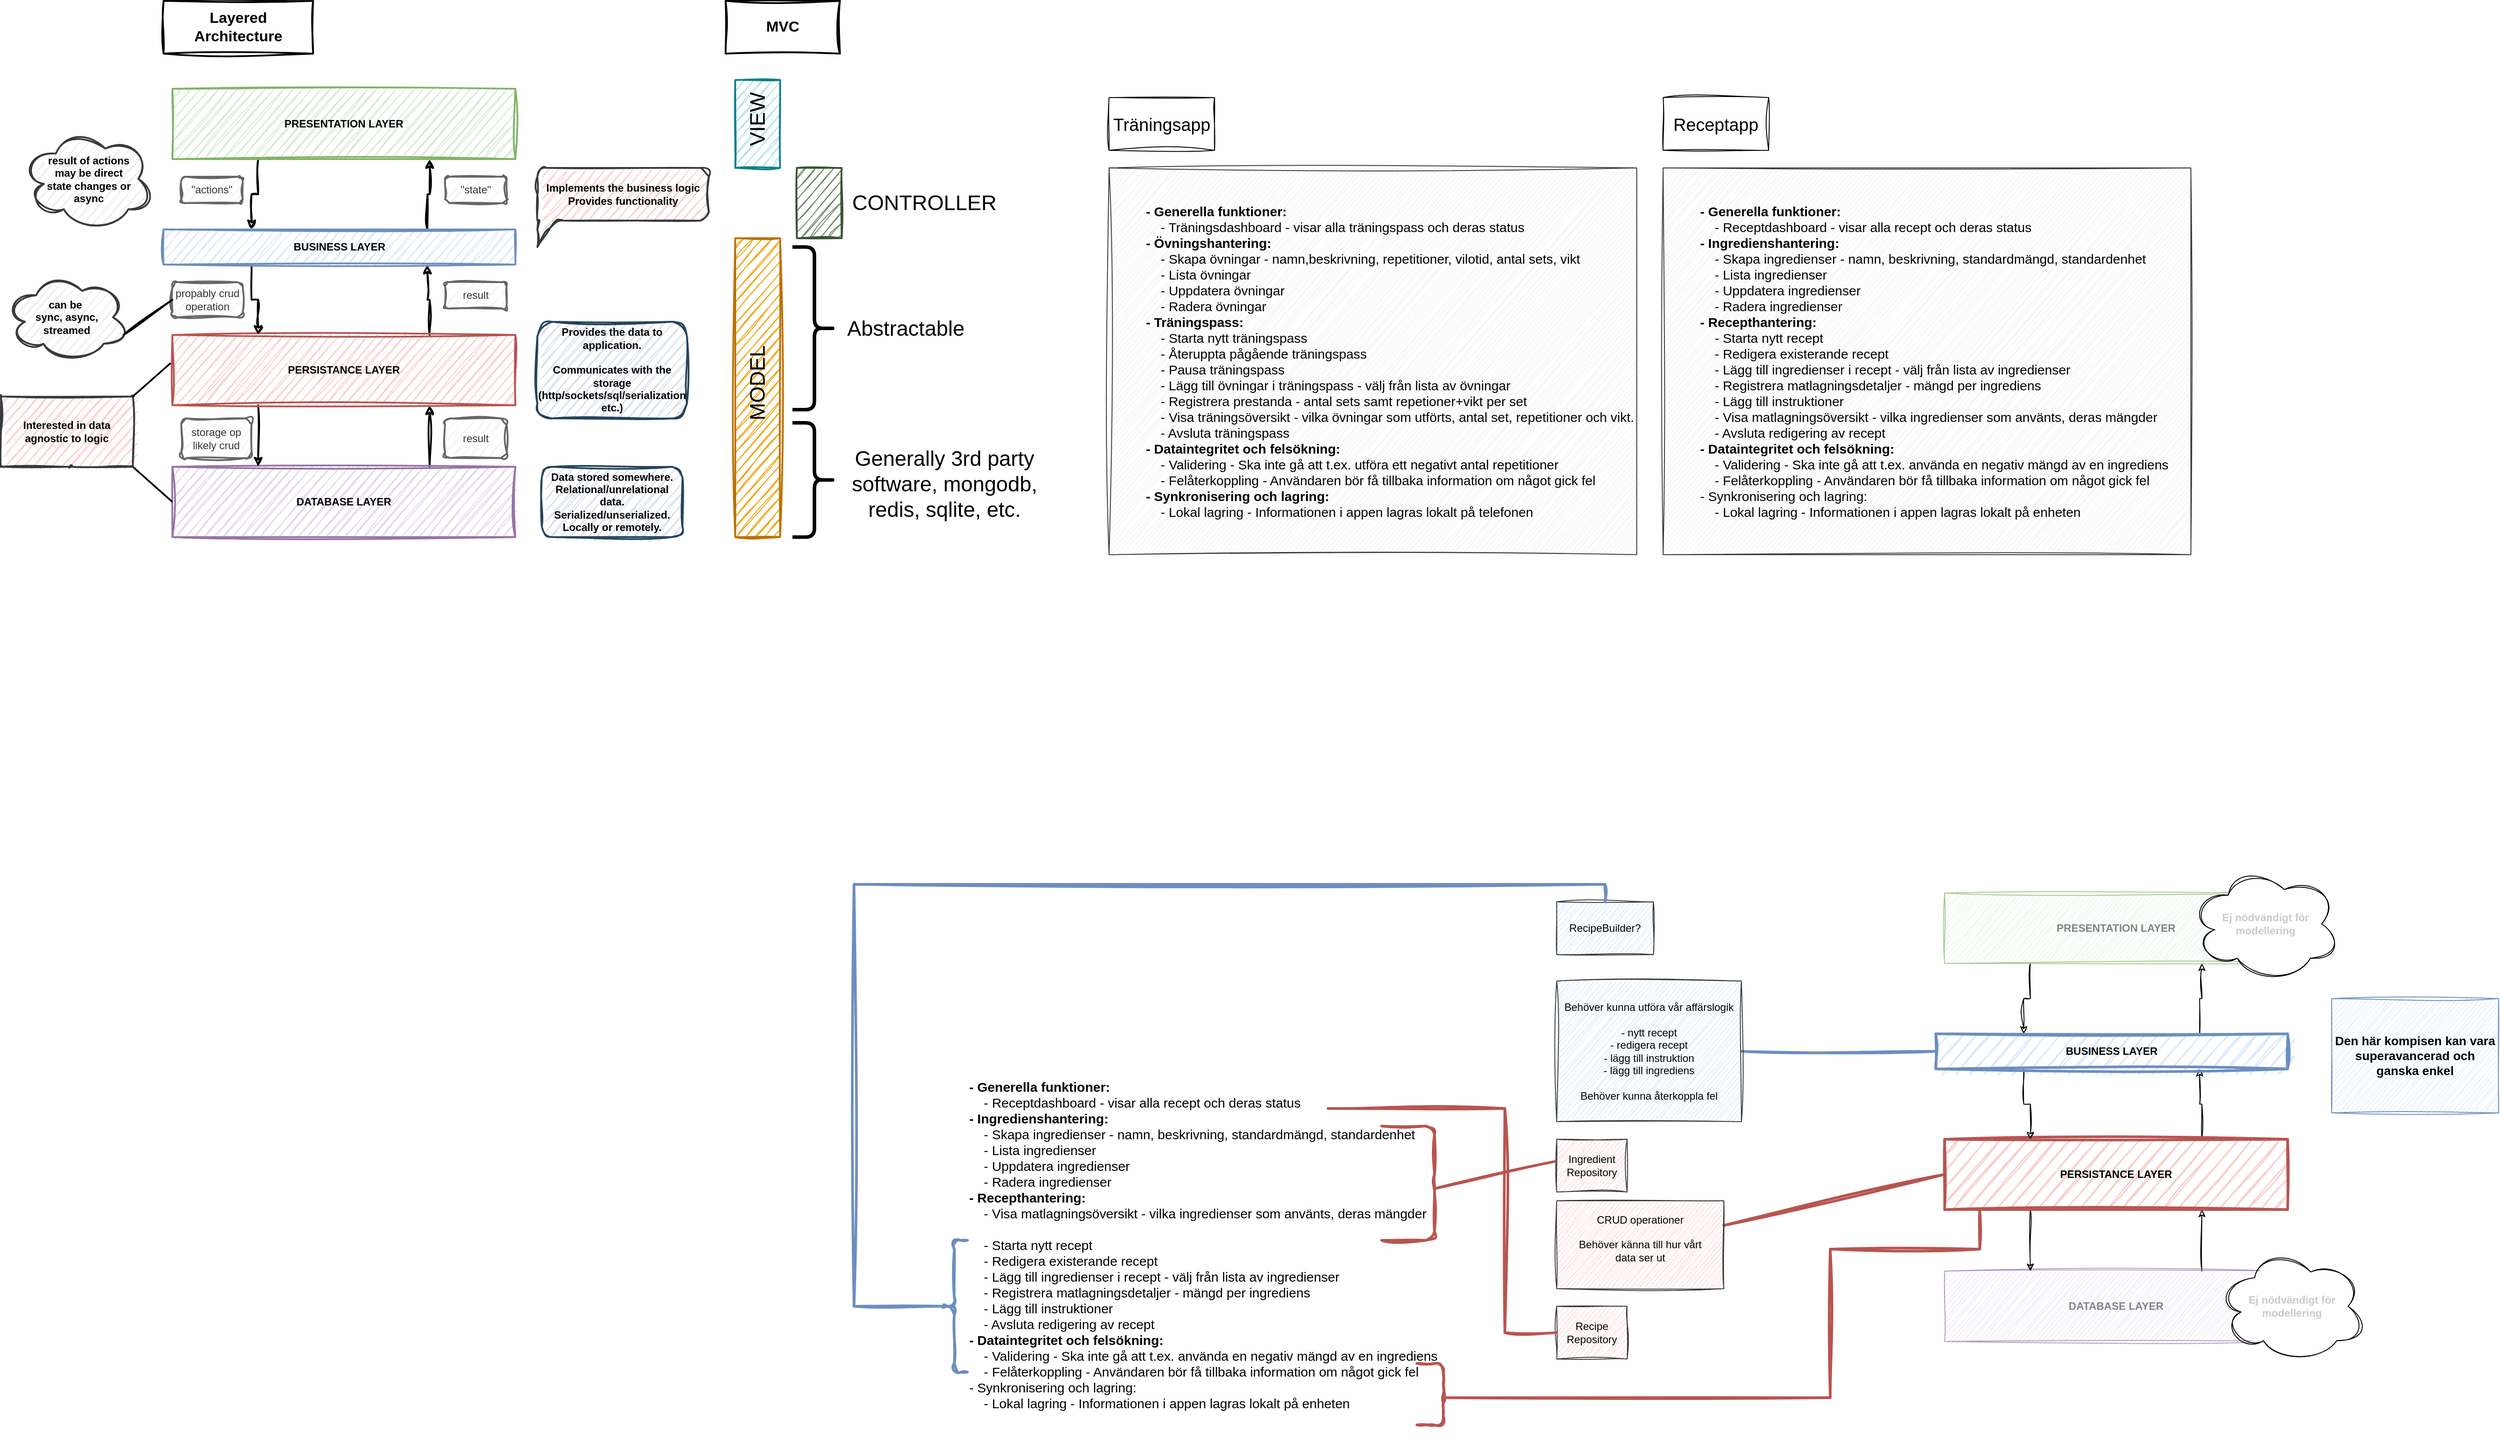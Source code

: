 <mxfile version="21.8.0" type="device">
  <diagram name="Page-1" id="NCVhBEKMuIL8DRtao78c">
    <mxGraphModel dx="2321" dy="1226" grid="1" gridSize="10" guides="1" tooltips="1" connect="1" arrows="1" fold="1" page="1" pageScale="1" pageWidth="850" pageHeight="1100" math="0" shadow="0">
      <root>
        <mxCell id="0" />
        <mxCell id="1" parent="0" />
        <mxCell id="bqATVecDFZBd0OB_Plpx-9" style="edgeStyle=orthogonalEdgeStyle;rounded=0;orthogonalLoop=1;jettySize=auto;html=1;exitX=0.75;exitY=0;exitDx=0;exitDy=0;entryX=0.75;entryY=1;entryDx=0;entryDy=0;sketch=1;curveFitting=1;jiggle=2;shadow=0;strokeWidth=2;" parent="1" source="bqATVecDFZBd0OB_Plpx-1" target="bqATVecDFZBd0OB_Plpx-3" edge="1">
          <mxGeometry relative="1" as="geometry" />
        </mxCell>
        <mxCell id="bqATVecDFZBd0OB_Plpx-1" value="&lt;b&gt;DATABASE LAYER&lt;/b&gt;" style="rounded=0;whiteSpace=wrap;html=1;fillColor=#e1d5e7;strokeColor=#9673a6;sketch=1;curveFitting=1;jiggle=2;shadow=0;strokeWidth=2;" parent="1" vertex="1">
          <mxGeometry x="-25" y="600" width="390" height="80" as="geometry" />
        </mxCell>
        <mxCell id="bqATVecDFZBd0OB_Plpx-8" style="edgeStyle=orthogonalEdgeStyle;rounded=0;orthogonalLoop=1;jettySize=auto;html=1;exitX=0.25;exitY=1;exitDx=0;exitDy=0;entryX=0.25;entryY=0;entryDx=0;entryDy=0;sketch=1;curveFitting=1;jiggle=2;shadow=0;strokeWidth=2;" parent="1" source="bqATVecDFZBd0OB_Plpx-3" target="bqATVecDFZBd0OB_Plpx-1" edge="1">
          <mxGeometry relative="1" as="geometry" />
        </mxCell>
        <mxCell id="bqATVecDFZBd0OB_Plpx-23" style="edgeStyle=orthogonalEdgeStyle;rounded=0;orthogonalLoop=1;jettySize=auto;html=1;exitX=0.75;exitY=0;exitDx=0;exitDy=0;entryX=0.75;entryY=1;entryDx=0;entryDy=0;sketch=1;curveFitting=1;jiggle=2;shadow=0;strokeWidth=2;" parent="1" source="bqATVecDFZBd0OB_Plpx-3" target="bqATVecDFZBd0OB_Plpx-21" edge="1">
          <mxGeometry relative="1" as="geometry" />
        </mxCell>
        <mxCell id="bqATVecDFZBd0OB_Plpx-3" value="&lt;b&gt;PERSISTANCE LAYER&lt;/b&gt;" style="rounded=0;whiteSpace=wrap;html=1;fillColor=#f8cecc;strokeColor=#b85450;sketch=1;curveFitting=1;jiggle=2;shadow=0;strokeWidth=2;" parent="1" vertex="1">
          <mxGeometry x="-25" y="450" width="390" height="80" as="geometry" />
        </mxCell>
        <mxCell id="bqATVecDFZBd0OB_Plpx-7" value="&lt;b&gt;Data stored somewhere. Relational/unrelational data. Serialized/unserialized. Locally or remotely.&lt;/b&gt;" style="rounded=1;whiteSpace=wrap;html=1;fillColor=#D7DEE6;strokeColor=#23445d;sketch=1;curveFitting=1;jiggle=2;shadow=0;strokeWidth=2;" parent="1" vertex="1">
          <mxGeometry x="395" y="600" width="160" height="80" as="geometry" />
        </mxCell>
        <mxCell id="bqATVecDFZBd0OB_Plpx-10" value="&lt;b&gt;Provides the data to application.&lt;br&gt;&lt;br&gt;Communicates with the storage (http/sockets/sql/serialization etc.)&lt;/b&gt;" style="rounded=1;whiteSpace=wrap;html=1;fillColor=#D7DEE6;strokeColor=#23445d;sketch=1;curveFitting=1;jiggle=2;shadow=0;strokeWidth=2;" parent="1" vertex="1">
          <mxGeometry x="390" y="435" width="170" height="110" as="geometry" />
        </mxCell>
        <mxCell id="bqATVecDFZBd0OB_Plpx-27" style="edgeStyle=orthogonalEdgeStyle;rounded=0;orthogonalLoop=1;jettySize=auto;html=1;exitX=0.25;exitY=1;exitDx=0;exitDy=0;entryX=0.25;entryY=0;entryDx=0;entryDy=0;sketch=1;curveFitting=1;jiggle=2;shadow=0;strokeWidth=2;" parent="1" source="bqATVecDFZBd0OB_Plpx-14" target="bqATVecDFZBd0OB_Plpx-21" edge="1">
          <mxGeometry relative="1" as="geometry" />
        </mxCell>
        <mxCell id="bqATVecDFZBd0OB_Plpx-14" value="&lt;b&gt;PRESENTATION LAYER&lt;/b&gt;" style="rounded=0;whiteSpace=wrap;html=1;fillColor=#d5e8d4;strokeColor=#82b366;sketch=1;curveFitting=1;jiggle=2;shadow=0;strokeWidth=2;" parent="1" vertex="1">
          <mxGeometry x="-25" y="170" width="390" height="80" as="geometry" />
        </mxCell>
        <mxCell id="bqATVecDFZBd0OB_Plpx-22" style="edgeStyle=orthogonalEdgeStyle;rounded=0;orthogonalLoop=1;jettySize=auto;html=1;exitX=0.25;exitY=1;exitDx=0;exitDy=0;entryX=0.25;entryY=0;entryDx=0;entryDy=0;sketch=1;curveFitting=1;jiggle=2;shadow=0;strokeWidth=2;" parent="1" source="bqATVecDFZBd0OB_Plpx-21" target="bqATVecDFZBd0OB_Plpx-3" edge="1">
          <mxGeometry relative="1" as="geometry" />
        </mxCell>
        <mxCell id="bqATVecDFZBd0OB_Plpx-24" style="edgeStyle=orthogonalEdgeStyle;rounded=0;orthogonalLoop=1;jettySize=auto;html=1;exitX=0.75;exitY=0;exitDx=0;exitDy=0;entryX=0.75;entryY=1;entryDx=0;entryDy=0;sketch=1;curveFitting=1;jiggle=2;shadow=0;strokeWidth=2;" parent="1" source="bqATVecDFZBd0OB_Plpx-21" target="bqATVecDFZBd0OB_Plpx-14" edge="1">
          <mxGeometry relative="1" as="geometry">
            <Array as="points">
              <mxPoint x="265" y="330" />
              <mxPoint x="265" y="290" />
              <mxPoint x="268" y="290" />
            </Array>
          </mxGeometry>
        </mxCell>
        <mxCell id="bqATVecDFZBd0OB_Plpx-21" value="&lt;b&gt;BUSINESS LAYER&lt;/b&gt;" style="rounded=0;whiteSpace=wrap;html=1;fillColor=#dae8fc;strokeColor=#6c8ebf;sketch=1;curveFitting=1;jiggle=2;shadow=0;strokeWidth=2;" parent="1" vertex="1">
          <mxGeometry x="-35" y="330" width="400" height="40" as="geometry" />
        </mxCell>
        <mxCell id="bqATVecDFZBd0OB_Plpx-26" style="edgeStyle=orthogonalEdgeStyle;rounded=0;orthogonalLoop=1;jettySize=auto;html=1;exitX=0.5;exitY=1;exitDx=0;exitDy=0;sketch=1;curveFitting=1;jiggle=2;shadow=0;strokeWidth=2;" parent="1" source="bqATVecDFZBd0OB_Plpx-21" target="bqATVecDFZBd0OB_Plpx-21" edge="1">
          <mxGeometry relative="1" as="geometry" />
        </mxCell>
        <mxCell id="bqATVecDFZBd0OB_Plpx-29" value="&quot;state&quot;" style="rounded=1;whiteSpace=wrap;html=1;fillColor=#f5f5f5;fontColor=#333333;strokeColor=#666666;sketch=1;curveFitting=1;jiggle=2;shadow=0;strokeWidth=2;" parent="1" vertex="1">
          <mxGeometry x="285" y="270" width="70" height="30" as="geometry" />
        </mxCell>
        <mxCell id="bqATVecDFZBd0OB_Plpx-30" value="&quot;actions&quot;" style="rounded=1;whiteSpace=wrap;html=1;fillColor=#f5f5f5;fontColor=#333333;strokeColor=#666666;sketch=1;curveFitting=1;jiggle=2;shadow=0;strokeWidth=2;" parent="1" vertex="1">
          <mxGeometry x="-15" y="270" width="70" height="30" as="geometry" />
        </mxCell>
        <mxCell id="bqATVecDFZBd0OB_Plpx-31" value="propably crud&lt;br&gt;operation" style="rounded=1;whiteSpace=wrap;html=1;fillColor=#f5f5f5;fontColor=#333333;strokeColor=#666666;sketch=1;curveFitting=1;jiggle=2;shadow=0;strokeWidth=2;" parent="1" vertex="1">
          <mxGeometry x="-25" y="390" width="80" height="40" as="geometry" />
        </mxCell>
        <mxCell id="bqATVecDFZBd0OB_Plpx-32" value="result" style="rounded=1;whiteSpace=wrap;html=1;fillColor=#f5f5f5;fontColor=#333333;strokeColor=#666666;sketch=1;curveFitting=1;jiggle=2;shadow=0;strokeWidth=2;" parent="1" vertex="1">
          <mxGeometry x="285" y="390" width="70" height="30" as="geometry" />
        </mxCell>
        <mxCell id="bqATVecDFZBd0OB_Plpx-33" value="storage op&lt;br&gt;likely crud" style="rounded=1;whiteSpace=wrap;html=1;fillColor=#f5f5f5;fontColor=#333333;strokeColor=#666666;sketch=1;curveFitting=1;jiggle=2;shadow=0;strokeWidth=2;" parent="1" vertex="1">
          <mxGeometry x="-15" y="545" width="80" height="45" as="geometry" />
        </mxCell>
        <mxCell id="bqATVecDFZBd0OB_Plpx-34" value="result" style="rounded=1;whiteSpace=wrap;html=1;fillColor=#f5f5f5;fontColor=#333333;strokeColor=#666666;sketch=1;curveFitting=1;jiggle=2;shadow=0;strokeWidth=2;" parent="1" vertex="1">
          <mxGeometry x="285" y="545" width="70" height="45" as="geometry" />
        </mxCell>
        <mxCell id="bqATVecDFZBd0OB_Plpx-35" value="&lt;b&gt;can be&amp;nbsp;&lt;br&gt;sync, async,&lt;br&gt;streamed&lt;/b&gt;" style="ellipse;shape=cloud;whiteSpace=wrap;html=1;fillColor=#eeeeee;strokeColor=#36393d;sketch=1;curveFitting=1;jiggle=2;shadow=0;strokeWidth=2;" parent="1" vertex="1">
          <mxGeometry x="-215" y="380" width="140" height="100" as="geometry" />
        </mxCell>
        <mxCell id="bqATVecDFZBd0OB_Plpx-36" value="&lt;b&gt;result of actions&lt;br&gt;may be direct&lt;br&gt;state changes or&lt;br&gt;async&lt;/b&gt;" style="ellipse;shape=cloud;whiteSpace=wrap;html=1;fillColor=#eeeeee;strokeColor=#36393d;sketch=1;curveFitting=1;jiggle=2;shadow=0;strokeWidth=2;" parent="1" vertex="1">
          <mxGeometry x="-195" y="215" width="150" height="115" as="geometry" />
        </mxCell>
        <mxCell id="bqATVecDFZBd0OB_Plpx-37" value="" style="endArrow=none;html=1;rounded=0;exitX=0.96;exitY=0.7;exitDx=0;exitDy=0;exitPerimeter=0;entryX=0;entryY=0.5;entryDx=0;entryDy=0;sketch=1;curveFitting=1;jiggle=2;shadow=0;strokeWidth=2;" parent="1" source="bqATVecDFZBd0OB_Plpx-35" target="bqATVecDFZBd0OB_Plpx-31" edge="1">
          <mxGeometry width="50" height="50" relative="1" as="geometry">
            <mxPoint x="155" y="480" as="sourcePoint" />
            <mxPoint x="205" y="430" as="targetPoint" />
          </mxGeometry>
        </mxCell>
        <mxCell id="bqATVecDFZBd0OB_Plpx-41" value="&lt;b&gt;Implements the business logic&lt;br&gt;Provides functionality&lt;br&gt;&lt;/b&gt;" style="shape=callout;whiteSpace=wrap;html=1;perimeter=calloutPerimeter;sketch=1;curveFitting=1;jiggle=2;fillColor=#ffcccc;strokeColor=#36393d;position2=0;size=30;position=0;shadow=0;rounded=1;strokeWidth=2;" parent="1" vertex="1">
          <mxGeometry x="390" y="260" width="195" height="90" as="geometry" />
        </mxCell>
        <mxCell id="bqATVecDFZBd0OB_Plpx-46" style="rounded=0;orthogonalLoop=1;jettySize=auto;html=1;exitX=0;exitY=0;exitDx=150;exitDy=80;exitPerimeter=0;entryX=0;entryY=0.5;entryDx=0;entryDy=0;endArrow=none;endFill=0;strokeWidth=2;" parent="1" source="bqATVecDFZBd0OB_Plpx-43" target="bqATVecDFZBd0OB_Plpx-1" edge="1">
          <mxGeometry relative="1" as="geometry" />
        </mxCell>
        <mxCell id="bqATVecDFZBd0OB_Plpx-43" value="&lt;b&gt;Interested in data&lt;br&gt;agnostic to logic&lt;br&gt;&lt;/b&gt;" style="shape=callout;whiteSpace=wrap;html=1;perimeter=calloutPerimeter;sketch=1;curveFitting=1;jiggle=2;fillColor=#ffcccc;strokeColor=#36393d;position2=1;size=0;position=0.53;shadow=0;rounded=1;base=150;arcSize=0;strokeWidth=2;" parent="1" vertex="1">
          <mxGeometry x="-220" y="520" width="150" height="80" as="geometry" />
        </mxCell>
        <mxCell id="bqATVecDFZBd0OB_Plpx-45" value="" style="endArrow=none;html=1;rounded=0;exitX=1;exitY=0;exitDx=0;exitDy=0;exitPerimeter=0;entryX=-0.005;entryY=0.4;entryDx=0;entryDy=0;entryPerimeter=0;strokeWidth=2;" parent="1" source="bqATVecDFZBd0OB_Plpx-43" target="bqATVecDFZBd0OB_Plpx-3" edge="1">
          <mxGeometry width="50" height="50" relative="1" as="geometry">
            <mxPoint x="155" y="480" as="sourcePoint" />
            <mxPoint x="205" y="430" as="targetPoint" />
          </mxGeometry>
        </mxCell>
        <mxCell id="bqATVecDFZBd0OB_Plpx-48" value="&lt;blockquote style=&quot;margin: 0px 0px 0px 40px; border: none; padding: 0px; font-size: 15px;&quot;&gt;&lt;font style=&quot;font-size: 15px;&quot;&gt;&lt;b style=&quot;&quot;&gt;- Generella funktioner:&lt;br&gt;&lt;/b&gt;&lt;span style=&quot;&quot; class=&quot;Apple-converted-space&quot;&gt;&amp;nbsp; &amp;nbsp; &lt;/span&gt;- Träningsdashboard - visar alla träningspass och deras status&lt;/font&gt;&lt;/blockquote&gt;&lt;blockquote style=&quot;margin: 0px 0px 0px 40px; border: none; padding: 0px; font-size: 15px;&quot;&gt;&lt;font style=&quot;font-size: 15px;&quot;&gt;&lt;b&gt;- Övningshantering:&lt;br&gt;&lt;/b&gt;&lt;span class=&quot;Apple-converted-space&quot;&gt;&amp;nbsp; &amp;nbsp; &lt;/span&gt;- Skapa övningar - namn,beskrivning, repetitioner, vilotid, antal sets, vikt&lt;br&gt;&lt;span class=&quot;Apple-converted-space&quot;&gt;&amp;nbsp; &amp;nbsp; &lt;/span&gt;- Lista övningar&lt;br&gt;&lt;span class=&quot;Apple-converted-space&quot;&gt;&amp;nbsp; &amp;nbsp; &lt;/span&gt;- Uppdatera övningar&lt;br&gt;&lt;span class=&quot;Apple-converted-space&quot;&gt;&amp;nbsp; &amp;nbsp; &lt;/span&gt;- Radera övningar&lt;/font&gt;&lt;/blockquote&gt;&lt;blockquote style=&quot;margin: 0px 0px 0px 40px; border: none; padding: 0px; font-size: 15px;&quot;&gt;&lt;font style=&quot;font-size: 15px;&quot;&gt;&lt;b&gt;- Träningspass:&lt;br&gt;&lt;/b&gt;&lt;span class=&quot;Apple-converted-space&quot;&gt;&amp;nbsp; &amp;nbsp; &lt;/span&gt;- Starta nytt träningspass&lt;br&gt;&lt;span class=&quot;Apple-converted-space&quot;&gt;&amp;nbsp; &amp;nbsp; &lt;/span&gt;- Återuppta pågående träningspass&lt;br&gt;&lt;span class=&quot;Apple-converted-space&quot;&gt;&amp;nbsp; &amp;nbsp; &lt;/span&gt;- Pausa träningspass&lt;br&gt;&lt;span class=&quot;Apple-converted-space&quot;&gt;&amp;nbsp; &amp;nbsp; &lt;/span&gt;- Lägg till övningar i träningspass - välj från lista av övningar&lt;br&gt;&lt;span class=&quot;Apple-converted-space&quot;&gt;&amp;nbsp; &amp;nbsp; &lt;/span&gt;- Registrera prestanda - antal sets samt repetioner+vikt per set&lt;br&gt;&lt;span class=&quot;Apple-converted-space&quot;&gt;&amp;nbsp; &amp;nbsp; &lt;/span&gt;- Visa träningsöversikt - vilka övningar som utförts, antal set, repetitioner och vikt.&lt;br&gt;&lt;span class=&quot;Apple-converted-space&quot;&gt;&amp;nbsp; &amp;nbsp; &lt;/span&gt;- Avsluta träningspass&lt;/font&gt;&lt;/blockquote&gt;&lt;blockquote style=&quot;margin: 0px 0px 0px 40px; border: none; padding: 0px; font-size: 15px;&quot;&gt;&lt;b&gt;&lt;font style=&quot;font-size: 15px;&quot;&gt;- Dataintegritet och felsökning:&lt;br&gt;&lt;/font&gt;&lt;/b&gt;&lt;/blockquote&gt;&lt;blockquote style=&quot;margin: 0px 0px 0px 40px; border: none; padding: 0px; font-size: 15px;&quot;&gt;&lt;/blockquote&gt;&lt;blockquote style=&quot;margin: 0px 0px 0px 40px; border: none; padding: 0px; font-size: 15px;&quot;&gt;&lt;font style=&quot;font-size: 15px;&quot;&gt;&lt;span style=&quot;background-color: initial;&quot; class=&quot;Apple-converted-space&quot;&gt;&amp;nbsp; &amp;nbsp;&amp;nbsp;&lt;/span&gt;&lt;span style=&quot;background-color: initial;&quot;&gt;- Validering - Ska inte gå att t.ex. utföra ett negativt antal repetitioner&lt;br&gt;&lt;/span&gt;&lt;span style=&quot;background-color: initial;&quot; class=&quot;Apple-converted-space&quot;&gt;&amp;nbsp; &amp;nbsp;&amp;nbsp;&lt;/span&gt;&lt;span style=&quot;background-color: initial;&quot;&gt;- Felåterkoppling - Användaren bör få tillbaka information om något gick fel&lt;/span&gt;&lt;/font&gt;&lt;/blockquote&gt;&lt;blockquote style=&quot;margin: 0px 0px 0px 40px; border: none; padding: 0px; font-size: 15px;&quot;&gt;&lt;/blockquote&gt;&lt;blockquote style=&quot;margin: 0px 0px 0px 40px; border: none; padding: 0px; font-size: 15px;&quot;&gt;&lt;font style=&quot;font-size: 15px;&quot;&gt;&lt;b style=&quot;&quot;&gt;- Synkronisering och lagring:&lt;br&gt;&lt;/b&gt;&lt;span style=&quot;&quot; class=&quot;Apple-converted-space&quot;&gt;&amp;nbsp; &amp;nbsp;&amp;nbsp;&lt;/span&gt;- Lokal lagring - Informationen i appen lagras lokalt på telefonen&lt;/font&gt;&lt;/blockquote&gt;" style="rounded=0;whiteSpace=wrap;html=1;fillColor=#eeeeee;strokeColor=#36393d;sketch=1;curveFitting=1;jiggle=2;shadow=0;align=left;perimeterSpacing=0;glass=0;" parent="1" vertex="1">
          <mxGeometry x="1040" y="260" width="600" height="440" as="geometry" />
        </mxCell>
        <mxCell id="bqATVecDFZBd0OB_Plpx-50" value="&lt;font style=&quot;font-size: 20px;&quot;&gt;Träningsapp&lt;/font&gt;" style="rounded=0;whiteSpace=wrap;html=1;sketch=1;curveFitting=1;jiggle=2;" parent="1" vertex="1">
          <mxGeometry x="1040" y="180" width="120" height="60" as="geometry" />
        </mxCell>
        <mxCell id="bqATVecDFZBd0OB_Plpx-51" value="&lt;blockquote style=&quot;margin: 0px 0px 0px 40px; border: none; padding: 0px; font-size: 15px;&quot;&gt;&lt;font style=&quot;font-size: 15px;&quot;&gt;&lt;b&gt;&lt;br&gt;&lt;/b&gt;&lt;/font&gt;&lt;/blockquote&gt;&lt;blockquote style=&quot;margin: 0px 0px 0px 40px; border: none; padding: 0px; font-size: 15px;&quot;&gt;&lt;font style=&quot;font-size: 15px;&quot;&gt;&lt;b&gt;- Generella funktioner:&lt;br&gt;&lt;/b&gt;&amp;nbsp; &amp;nbsp; - Receptdashboard - visar alla recept och deras status&lt;br&gt;&lt;b&gt;- Ingredienshantering:&lt;br&gt;&lt;/b&gt;&amp;nbsp; &amp;nbsp; - Skapa ingredienser - namn, beskrivning, standardmängd, standardenhet&lt;br&gt;&amp;nbsp; &amp;nbsp; - Lista ingredienser&lt;br&gt;&amp;nbsp; &amp;nbsp; - Uppdatera ingredienser&lt;br&gt;&amp;nbsp; &amp;nbsp; - Radera ingredienser&lt;br&gt;&lt;b&gt;- Recepthantering:&lt;br&gt;&lt;/b&gt;&amp;nbsp; &amp;nbsp; - Starta nytt recept&lt;br&gt;&amp;nbsp; &amp;nbsp; - Redigera existerande recept&lt;br&gt;&amp;nbsp; &amp;nbsp; - Lägg till ingredienser i recept - välj från lista av ingredienser&lt;br&gt;&amp;nbsp; &amp;nbsp; - Registrera matlagningsdetaljer - mängd per ingrediens&lt;/font&gt;&lt;/blockquote&gt;&lt;blockquote style=&quot;margin: 0px 0px 0px 40px; border: none; padding: 0px; font-size: 15px;&quot;&gt;&lt;font style=&quot;font-size: 15px;&quot;&gt;&amp;nbsp; &amp;nbsp; - Lägg till instruktioner&lt;br style=&quot;border-color: var(--border-color);&quot;&gt;&amp;nbsp; &amp;nbsp; - Visa matlagningsöversikt - vilka ingredienser som använts, deras mängder&lt;br&gt;&amp;nbsp; &amp;nbsp; - Avsluta redigering av recept&lt;br&gt;&lt;b&gt;- Dataintegritet och felsökning:&lt;br&gt;&lt;/b&gt;&amp;nbsp; &amp;nbsp; - Validering - Ska inte gå att t.ex. använda en negativ mängd av en ingrediens&lt;br&gt;&amp;nbsp; &amp;nbsp; - Felåterkoppling - Användaren bör få tillbaka information om något gick fel&lt;br&gt;- Synkronisering och lagring:&lt;br&gt;&amp;nbsp; &amp;nbsp; - Lokal lagring - Informationen i appen lagras lokalt på enheten&lt;/font&gt;&lt;/blockquote&gt;&lt;blockquote style=&quot;margin: 0px 0px 0px 40px; border: none; padding: 0px; font-size: 15px;&quot;&gt;&lt;div style=&quot;&quot;&gt;&lt;br&gt;&lt;/div&gt;&lt;/blockquote&gt;" style="rounded=0;whiteSpace=wrap;html=1;fillColor=#eeeeee;strokeColor=#36393d;sketch=1;curveFitting=1;jiggle=2;shadow=0;align=left;perimeterSpacing=0;glass=0;" parent="1" vertex="1">
          <mxGeometry x="1670" y="260" width="600" height="440" as="geometry" />
        </mxCell>
        <mxCell id="bqATVecDFZBd0OB_Plpx-52" value="&lt;font style=&quot;font-size: 20px;&quot;&gt;Receptapp&lt;br&gt;&lt;/font&gt;" style="rounded=0;whiteSpace=wrap;html=1;sketch=1;curveFitting=1;jiggle=2;" parent="1" vertex="1">
          <mxGeometry x="1670" y="180" width="120" height="60" as="geometry" />
        </mxCell>
        <mxCell id="bqATVecDFZBd0OB_Plpx-79" style="edgeStyle=orthogonalEdgeStyle;rounded=0;orthogonalLoop=1;jettySize=auto;html=1;exitX=0.75;exitY=0;exitDx=0;exitDy=0;entryX=0.75;entryY=1;entryDx=0;entryDy=0;sketch=1;curveFitting=1;jiggle=2;shadow=0;" parent="1" source="bqATVecDFZBd0OB_Plpx-80" target="bqATVecDFZBd0OB_Plpx-83" edge="1">
          <mxGeometry relative="1" as="geometry" />
        </mxCell>
        <mxCell id="bqATVecDFZBd0OB_Plpx-80" value="&lt;b&gt;&lt;font color=&quot;#4f5254&quot;&gt;DATABASE LAYER&lt;/font&gt;&lt;br&gt;&lt;/b&gt;" style="rounded=0;whiteSpace=wrap;html=1;fillColor=#e1d5e7;strokeColor=#9673a6;sketch=1;curveFitting=1;jiggle=2;shadow=0;opacity=70;glass=0;textOpacity=70;" parent="1" vertex="1">
          <mxGeometry x="1990" y="1515" width="390" height="80" as="geometry" />
        </mxCell>
        <mxCell id="bqATVecDFZBd0OB_Plpx-81" style="edgeStyle=orthogonalEdgeStyle;rounded=0;orthogonalLoop=1;jettySize=auto;html=1;exitX=0.25;exitY=1;exitDx=0;exitDy=0;entryX=0.25;entryY=0;entryDx=0;entryDy=0;sketch=1;curveFitting=1;jiggle=2;shadow=0;" parent="1" source="bqATVecDFZBd0OB_Plpx-83" target="bqATVecDFZBd0OB_Plpx-80" edge="1">
          <mxGeometry relative="1" as="geometry" />
        </mxCell>
        <mxCell id="bqATVecDFZBd0OB_Plpx-82" style="edgeStyle=orthogonalEdgeStyle;rounded=0;orthogonalLoop=1;jettySize=auto;html=1;exitX=0.75;exitY=0;exitDx=0;exitDy=0;entryX=0.75;entryY=1;entryDx=0;entryDy=0;sketch=1;curveFitting=1;jiggle=2;shadow=0;" parent="1" source="bqATVecDFZBd0OB_Plpx-83" target="bqATVecDFZBd0OB_Plpx-90" edge="1">
          <mxGeometry relative="1" as="geometry" />
        </mxCell>
        <mxCell id="bqATVecDFZBd0OB_Plpx-83" value="&lt;b&gt;PERSISTANCE LAYER&lt;/b&gt;" style="rounded=0;whiteSpace=wrap;html=1;fillColor=#f8cecc;strokeColor=#b85450;sketch=1;curveFitting=1;jiggle=2;shadow=0;strokeWidth=3;" parent="1" vertex="1">
          <mxGeometry x="1990" y="1365" width="390" height="80" as="geometry" />
        </mxCell>
        <mxCell id="bqATVecDFZBd0OB_Plpx-86" style="edgeStyle=orthogonalEdgeStyle;rounded=0;orthogonalLoop=1;jettySize=auto;html=1;exitX=0.25;exitY=1;exitDx=0;exitDy=0;entryX=0.25;entryY=0;entryDx=0;entryDy=0;sketch=1;curveFitting=1;jiggle=2;shadow=0;" parent="1" source="bqATVecDFZBd0OB_Plpx-87" target="bqATVecDFZBd0OB_Plpx-90" edge="1">
          <mxGeometry relative="1" as="geometry" />
        </mxCell>
        <mxCell id="bqATVecDFZBd0OB_Plpx-87" value="&lt;b&gt;&lt;font color=&quot;#4f5254&quot;&gt;PRESENTATION LAYER&lt;/font&gt;&lt;/b&gt;" style="rounded=0;whiteSpace=wrap;html=1;fillColor=#d5e8d4;strokeColor=#82b366;sketch=1;curveFitting=1;jiggle=2;shadow=0;opacity=70;textOpacity=70;" parent="1" vertex="1">
          <mxGeometry x="1990" y="1085" width="390" height="80" as="geometry" />
        </mxCell>
        <mxCell id="bqATVecDFZBd0OB_Plpx-88" style="edgeStyle=orthogonalEdgeStyle;rounded=0;orthogonalLoop=1;jettySize=auto;html=1;exitX=0.25;exitY=1;exitDx=0;exitDy=0;entryX=0.25;entryY=0;entryDx=0;entryDy=0;sketch=1;curveFitting=1;jiggle=2;shadow=0;" parent="1" source="bqATVecDFZBd0OB_Plpx-90" target="bqATVecDFZBd0OB_Plpx-83" edge="1">
          <mxGeometry relative="1" as="geometry" />
        </mxCell>
        <mxCell id="bqATVecDFZBd0OB_Plpx-89" style="edgeStyle=orthogonalEdgeStyle;rounded=0;orthogonalLoop=1;jettySize=auto;html=1;exitX=0.75;exitY=0;exitDx=0;exitDy=0;entryX=0.75;entryY=1;entryDx=0;entryDy=0;sketch=1;curveFitting=1;jiggle=2;shadow=0;" parent="1" source="bqATVecDFZBd0OB_Plpx-90" target="bqATVecDFZBd0OB_Plpx-87" edge="1">
          <mxGeometry relative="1" as="geometry">
            <Array as="points">
              <mxPoint x="2280" y="1245" />
              <mxPoint x="2280" y="1205" />
              <mxPoint x="2283" y="1205" />
            </Array>
          </mxGeometry>
        </mxCell>
        <mxCell id="bqATVecDFZBd0OB_Plpx-90" value="&lt;b&gt;BUSINESS LAYER&lt;/b&gt;" style="rounded=0;whiteSpace=wrap;html=1;fillColor=#dae8fc;strokeColor=#6c8ebf;sketch=1;curveFitting=1;jiggle=2;shadow=0;strokeWidth=3;" parent="1" vertex="1">
          <mxGeometry x="1980" y="1245" width="400" height="40" as="geometry" />
        </mxCell>
        <mxCell id="bqATVecDFZBd0OB_Plpx-91" style="edgeStyle=orthogonalEdgeStyle;rounded=0;orthogonalLoop=1;jettySize=auto;html=1;exitX=0.5;exitY=1;exitDx=0;exitDy=0;sketch=1;curveFitting=1;jiggle=2;shadow=0;" parent="1" source="bqATVecDFZBd0OB_Plpx-90" target="bqATVecDFZBd0OB_Plpx-90" edge="1">
          <mxGeometry relative="1" as="geometry" />
        </mxCell>
        <mxCell id="bqATVecDFZBd0OB_Plpx-112" value="&lt;b&gt;&lt;font color=&quot;#4f5254&quot;&gt;Ej nödvändigt för modellering&lt;/font&gt;&lt;/b&gt;" style="ellipse;shape=cloud;whiteSpace=wrap;html=1;sketch=1;curveFitting=1;jiggle=2;textOpacity=30;" parent="1" vertex="1">
          <mxGeometry x="2270" y="1055" width="170" height="130" as="geometry" />
        </mxCell>
        <mxCell id="bqATVecDFZBd0OB_Plpx-118" style="rounded=0;orthogonalLoop=1;jettySize=auto;html=1;exitX=1;exitY=0.5;exitDx=0;exitDy=0;entryX=0;entryY=0.5;entryDx=0;entryDy=0;endArrow=none;endFill=0;strokeWidth=3;fillColor=#dae8fc;strokeColor=#6c8ebf;sketch=1;curveFitting=1;jiggle=2;" parent="1" source="bqATVecDFZBd0OB_Plpx-117" target="bqATVecDFZBd0OB_Plpx-90" edge="1">
          <mxGeometry relative="1" as="geometry" />
        </mxCell>
        <mxCell id="bqATVecDFZBd0OB_Plpx-117" value="Behöver kunna utföra vår affärslogik&lt;br&gt;&lt;br&gt;- nytt recept&lt;br&gt;- redigera recept&lt;br&gt;- lägg till instruktion&lt;br&gt;- lägg till ingrediens&lt;br&gt;&lt;br&gt;Behöver kunna återkoppla fel" style="rounded=0;whiteSpace=wrap;html=1;sketch=1;curveFitting=1;jiggle=2;fillColor=#cce5ff;strokeColor=#36393d;" parent="1" vertex="1">
          <mxGeometry x="1549" y="1185" width="210" height="160" as="geometry" />
        </mxCell>
        <mxCell id="bqATVecDFZBd0OB_Plpx-121" style="rounded=0;orthogonalLoop=1;jettySize=auto;html=1;entryX=0;entryY=0.5;entryDx=0;entryDy=0;endArrow=none;endFill=0;fillColor=#f8cecc;strokeColor=#b85450;strokeWidth=3;sketch=1;curveFitting=1;jiggle=2;" parent="1" source="bqATVecDFZBd0OB_Plpx-119" target="bqATVecDFZBd0OB_Plpx-83" edge="1">
          <mxGeometry relative="1" as="geometry" />
        </mxCell>
        <mxCell id="bqATVecDFZBd0OB_Plpx-119" value="CRUD operationer&lt;br&gt;&lt;br&gt;Behöver känna till hur vårt&lt;br&gt;data ser ut&lt;br&gt;&lt;br&gt;" style="rounded=0;whiteSpace=wrap;html=1;sketch=1;curveFitting=1;jiggle=2;fillColor=#ffcccc;strokeColor=#36393d;" parent="1" vertex="1">
          <mxGeometry x="1549" y="1435" width="190" height="100" as="geometry" />
        </mxCell>
        <mxCell id="bqATVecDFZBd0OB_Plpx-122" value="&lt;b&gt;&lt;font style=&quot;font-size: 14px;&quot;&gt;Den här kompisen kan vara superavancerad och ganska enkel&lt;/font&gt;&lt;/b&gt;" style="rounded=0;whiteSpace=wrap;html=1;fillColor=#dae8fc;strokeColor=#6c8ebf;sketch=1;curveFitting=1;jiggle=2;shadow=0;" parent="1" vertex="1">
          <mxGeometry x="2430" y="1205" width="190" height="130" as="geometry" />
        </mxCell>
        <mxCell id="bqATVecDFZBd0OB_Plpx-123" value="RecipeBuilder?" style="rounded=0;whiteSpace=wrap;html=1;sketch=1;curveFitting=1;jiggle=2;fillColor=#cce5ff;strokeColor=#36393d;" parent="1" vertex="1">
          <mxGeometry x="1549" y="1095" width="110" height="60" as="geometry" />
        </mxCell>
        <mxCell id="bqATVecDFZBd0OB_Plpx-124" value="Ingredient Repository" style="rounded=0;whiteSpace=wrap;html=1;sketch=1;curveFitting=1;jiggle=2;fillColor=#ffcccc;strokeColor=#36393d;" parent="1" vertex="1">
          <mxGeometry x="1549" y="1365" width="80" height="60" as="geometry" />
        </mxCell>
        <mxCell id="bqATVecDFZBd0OB_Plpx-125" value="Recipe Repository" style="rounded=0;whiteSpace=wrap;html=1;sketch=1;curveFitting=1;jiggle=2;fillColor=#ffcccc;strokeColor=#36393d;" parent="1" vertex="1">
          <mxGeometry x="1549" y="1555" width="80" height="60" as="geometry" />
        </mxCell>
        <mxCell id="bqATVecDFZBd0OB_Plpx-126" value="&lt;blockquote style=&quot;margin: 0px 0px 0px 40px; border: none; padding: 0px; font-size: 15px;&quot;&gt;&lt;font style=&quot;font-size: 15px;&quot;&gt;&lt;b&gt;&lt;br&gt;&lt;/b&gt;&lt;/font&gt;&lt;/blockquote&gt;&lt;blockquote style=&quot;margin: 0px 0px 0px 40px; border: none; padding: 0px; font-size: 15px;&quot;&gt;&lt;font style=&quot;font-size: 15px;&quot;&gt;&lt;b&gt;- Generella funktioner:&lt;br&gt;&lt;/b&gt;&amp;nbsp; &amp;nbsp; - Receptdashboard - visar alla recept och deras status&lt;br&gt;&lt;b&gt;- Ingredienshantering:&lt;br&gt;&lt;/b&gt;&amp;nbsp; &amp;nbsp; - Skapa ingredienser - namn, beskrivning, standardmängd, standardenhet&lt;br&gt;&amp;nbsp; &amp;nbsp; - Lista ingredienser&lt;br&gt;&amp;nbsp; &amp;nbsp; - Uppdatera ingredienser&lt;br&gt;&amp;nbsp; &amp;nbsp; - Radera ingredienser&lt;br&gt;&lt;b&gt;- Recepthantering:&lt;/b&gt;&lt;/font&gt;&lt;/blockquote&gt;&lt;blockquote style=&quot;margin: 0px 0px 0px 40px; border: none; padding: 0px; font-size: 15px;&quot;&gt;&lt;font style=&quot;font-size: 15px;&quot;&gt;&amp;nbsp; &amp;nbsp; - Visa matlagningsöversikt - vilka ingredienser som använts, deras mängder&lt;br style=&quot;border-color: var(--border-color);&quot;&gt;&amp;nbsp; &amp;nbsp;&amp;nbsp;&lt;/font&gt;&lt;/blockquote&gt;&lt;blockquote style=&quot;margin: 0px 0px 0px 40px; border: none; padding: 0px; font-size: 15px;&quot;&gt;&lt;span style=&quot;background-color: initial;&quot;&gt;&amp;nbsp; &amp;nbsp; - Starta nytt recept&lt;/span&gt;&lt;/blockquote&gt;&lt;blockquote style=&quot;margin: 0px 0px 0px 40px; border: none; padding: 0px; font-size: 15px;&quot;&gt;&lt;font style=&quot;font-size: 15px;&quot;&gt;&amp;nbsp; &amp;nbsp; - Redigera existerande recept&lt;br&gt;&amp;nbsp; &amp;nbsp; - Lägg till ingredienser i recept - välj från lista av ingredienser&lt;br&gt;&amp;nbsp; &amp;nbsp; - Registrera matlagningsdetaljer - mängd per ingrediens&lt;/font&gt;&lt;/blockquote&gt;&lt;blockquote style=&quot;margin: 0px 0px 0px 40px; border: none; padding: 0px; font-size: 15px;&quot;&gt;&lt;font style=&quot;font-size: 15px;&quot;&gt;&amp;nbsp; &amp;nbsp; - Lägg till instruktioner&lt;br style=&quot;border-color: var(--border-color);&quot;&gt;&amp;nbsp; &amp;nbsp; - Avsluta redigering av recept&lt;br&gt;&lt;b&gt;- Dataintegritet och felsökning:&lt;br&gt;&lt;/b&gt;&amp;nbsp; &amp;nbsp; - Validering - Ska inte gå att t.ex. använda en negativ mängd av en ingrediens&lt;br&gt;&amp;nbsp; &amp;nbsp; - Felåterkoppling - Användaren bör få tillbaka information om något gick fel&lt;br&gt;- Synkronisering och lagring:&lt;br&gt;&amp;nbsp; &amp;nbsp; - Lokal lagring - Informationen i appen lagras lokalt på enheten&lt;/font&gt;&lt;/blockquote&gt;&lt;blockquote style=&quot;margin: 0px 0px 0px 40px; border: none; padding: 0px; font-size: 15px;&quot;&gt;&lt;div style=&quot;&quot;&gt;&lt;br&gt;&lt;/div&gt;&lt;/blockquote&gt;" style="rounded=0;whiteSpace=wrap;html=1;fillColor=none;sketch=1;curveFitting=1;jiggle=2;shadow=0;align=left;perimeterSpacing=0;glass=0;strokeColor=none;" parent="1" vertex="1">
          <mxGeometry x="839" y="1265" width="600" height="440" as="geometry" />
        </mxCell>
        <mxCell id="bqATVecDFZBd0OB_Plpx-127" value="" style="endArrow=none;html=1;rounded=0;entryX=0;entryY=0.5;entryDx=0;entryDy=0;fillColor=#f8cecc;strokeColor=#b85450;strokeWidth=3;sketch=1;curveFitting=1;jiggle=2;edgeStyle=orthogonalEdgeStyle;" parent="1" target="bqATVecDFZBd0OB_Plpx-125" edge="1">
          <mxGeometry width="50" height="50" relative="1" as="geometry">
            <mxPoint x="1290" y="1330" as="sourcePoint" />
            <mxPoint x="1479" y="1325" as="targetPoint" />
            <Array as="points">
              <mxPoint x="1289" y="1330" />
              <mxPoint x="1490" y="1330" />
              <mxPoint x="1490" y="1585" />
            </Array>
          </mxGeometry>
        </mxCell>
        <mxCell id="bqATVecDFZBd0OB_Plpx-128" value="" style="shape=curlyBracket;whiteSpace=wrap;html=1;rounded=1;flipH=1;labelPosition=right;verticalLabelPosition=middle;align=left;verticalAlign=middle;size=0;strokeWidth=3;fillColor=#f8cecc;strokeColor=#b85450;sketch=1;curveFitting=1;jiggle=2;" parent="1" vertex="1">
          <mxGeometry x="1350" y="1350" width="60" height="130" as="geometry" />
        </mxCell>
        <mxCell id="bqATVecDFZBd0OB_Plpx-129" value="" style="endArrow=none;html=1;rounded=0;entryX=-0.029;entryY=0.422;entryDx=0;entryDy=0;entryPerimeter=0;exitX=-0.002;exitY=0.547;exitDx=0;exitDy=0;exitPerimeter=0;fillColor=#f8cecc;strokeColor=#b85450;strokeWidth=3;sketch=1;curveFitting=1;jiggle=2;" parent="1" source="bqATVecDFZBd0OB_Plpx-128" target="bqATVecDFZBd0OB_Plpx-124" edge="1">
          <mxGeometry width="50" height="50" relative="1" as="geometry">
            <mxPoint x="1269" y="1335" as="sourcePoint" />
            <mxPoint x="1557" y="1142" as="targetPoint" />
          </mxGeometry>
        </mxCell>
        <mxCell id="bqATVecDFZBd0OB_Plpx-131" style="edgeStyle=orthogonalEdgeStyle;rounded=0;orthogonalLoop=1;jettySize=auto;html=1;exitX=0.1;exitY=0.5;exitDx=0;exitDy=0;exitPerimeter=0;entryX=0.5;entryY=0;entryDx=0;entryDy=0;endArrow=none;endFill=0;fillColor=#dae8fc;strokeColor=#6c8ebf;strokeWidth=3;sketch=1;curveFitting=1;jiggle=2;" parent="1" source="bqATVecDFZBd0OB_Plpx-130" target="bqATVecDFZBd0OB_Plpx-123" edge="1">
          <mxGeometry relative="1" as="geometry">
            <mxPoint x="1079" y="1085" as="targetPoint" />
            <Array as="points">
              <mxPoint x="750" y="1555" />
              <mxPoint x="750" y="1075" />
              <mxPoint x="1604" y="1075" />
            </Array>
          </mxGeometry>
        </mxCell>
        <mxCell id="bqATVecDFZBd0OB_Plpx-130" value="" style="shape=curlyBracket;whiteSpace=wrap;html=1;rounded=1;labelPosition=left;verticalLabelPosition=middle;align=right;verticalAlign=middle;fillColor=#dae8fc;strokeColor=#6c8ebf;strokeWidth=3;sketch=1;curveFitting=1;jiggle=2;size=0.5;" parent="1" vertex="1">
          <mxGeometry x="849" y="1480" width="30" height="150" as="geometry" />
        </mxCell>
        <mxCell id="bqATVecDFZBd0OB_Plpx-135" value="" style="shape=curlyBracket;whiteSpace=wrap;html=1;rounded=1;flipH=1;labelPosition=right;verticalLabelPosition=middle;align=left;verticalAlign=middle;size=0;strokeWidth=3;fillColor=#f8cecc;strokeColor=#b85450;sketch=1;curveFitting=1;jiggle=2;" parent="1" vertex="1">
          <mxGeometry x="1390" y="1620" width="30" height="70" as="geometry" />
        </mxCell>
        <mxCell id="bqATVecDFZBd0OB_Plpx-136" value="" style="endArrow=none;html=1;rounded=0;fillColor=#f8cecc;strokeColor=#b85450;strokeWidth=3;sketch=1;curveFitting=1;jiggle=2;edgeStyle=orthogonalEdgeStyle;" parent="1" target="bqATVecDFZBd0OB_Plpx-83" edge="1">
          <mxGeometry width="50" height="50" relative="1" as="geometry">
            <mxPoint x="1420" y="1660" as="sourcePoint" />
            <mxPoint x="1829" y="1445.0" as="targetPoint" />
            <Array as="points">
              <mxPoint x="1860" y="1659" />
              <mxPoint x="1860" y="1490" />
              <mxPoint x="2030" y="1490" />
            </Array>
          </mxGeometry>
        </mxCell>
        <mxCell id="IBTL42P-dhMwbu7w-Mex-1" value="MODEL" style="rounded=0;whiteSpace=wrap;html=1;horizontal=0;fontSize=24;sketch=1;curveFitting=1;jiggle=2;fillColor=#f0a30a;fontColor=#000000;strokeColor=#BD7000;spacingLeft=10;strokeWidth=2;" vertex="1" parent="1">
          <mxGeometry x="615" y="340" width="51" height="340" as="geometry" />
        </mxCell>
        <mxCell id="IBTL42P-dhMwbu7w-Mex-2" value="VIEW" style="rounded=0;whiteSpace=wrap;html=1;horizontal=0;fontSize=24;sketch=1;curveFitting=1;jiggle=2;fillColor=#b0e3e6;strokeColor=#0e8088;spacingLeft=10;strokeWidth=2;" vertex="1" parent="1">
          <mxGeometry x="615" y="160" width="51" height="100" as="geometry" />
        </mxCell>
        <mxCell id="IBTL42P-dhMwbu7w-Mex-3" value="CONTROLLER" style="rounded=0;whiteSpace=wrap;html=1;horizontal=1;fontSize=24;sketch=1;curveFitting=1;jiggle=2;fillColor=#6d8764;fontColor=#030303;strokeColor=#3A5431;labelPosition=right;verticalLabelPosition=middle;align=left;verticalAlign=middle;spacingRight=0;spacingLeft=10;strokeWidth=2;" vertex="1" parent="1">
          <mxGeometry x="685" y="260" width="51" height="80" as="geometry" />
        </mxCell>
        <mxCell id="IBTL42P-dhMwbu7w-Mex-7" value="&lt;b&gt;Layered Architecture&lt;/b&gt;" style="rounded=0;whiteSpace=wrap;html=1;fontSize=17;sketch=1;curveFitting=1;jiggle=2;strokeWidth=2;" vertex="1" parent="1">
          <mxGeometry x="-35" y="70" width="170" height="60" as="geometry" />
        </mxCell>
        <mxCell id="IBTL42P-dhMwbu7w-Mex-8" value="&lt;b&gt;MVC&lt;/b&gt;" style="rounded=0;whiteSpace=wrap;html=1;fontSize=17;sketch=1;curveFitting=1;jiggle=2;strokeWidth=2;" vertex="1" parent="1">
          <mxGeometry x="604" y="70" width="130" height="60" as="geometry" />
        </mxCell>
        <mxCell id="IBTL42P-dhMwbu7w-Mex-9" style="edgeStyle=orthogonalEdgeStyle;rounded=0;orthogonalLoop=1;jettySize=auto;html=1;exitX=0.5;exitY=1;exitDx=0;exitDy=0;strokeWidth=2;" edge="1" parent="1" source="IBTL42P-dhMwbu7w-Mex-3" target="IBTL42P-dhMwbu7w-Mex-3">
          <mxGeometry relative="1" as="geometry" />
        </mxCell>
        <mxCell id="IBTL42P-dhMwbu7w-Mex-11" value="" style="shape=curlyBracket;whiteSpace=wrap;html=1;rounded=1;flipH=1;labelPosition=right;verticalLabelPosition=middle;align=left;verticalAlign=middle;strokeWidth=4;" vertex="1" parent="1">
          <mxGeometry x="680" y="350" width="50" height="185" as="geometry" />
        </mxCell>
        <mxCell id="IBTL42P-dhMwbu7w-Mex-12" value="&lt;font style=&quot;font-size: 24px;&quot;&gt;Abstractable&lt;br&gt;&lt;/font&gt;" style="text;html=1;strokeColor=none;fillColor=none;align=center;verticalAlign=middle;whiteSpace=wrap;rounded=0;" vertex="1" parent="1">
          <mxGeometry x="779" y="427.5" width="60" height="30" as="geometry" />
        </mxCell>
        <mxCell id="IBTL42P-dhMwbu7w-Mex-13" value="" style="shape=curlyBracket;whiteSpace=wrap;html=1;rounded=1;flipH=1;labelPosition=right;verticalLabelPosition=middle;align=left;verticalAlign=middle;strokeWidth=4;" vertex="1" parent="1">
          <mxGeometry x="680" y="550" width="50" height="130" as="geometry" />
        </mxCell>
        <mxCell id="IBTL42P-dhMwbu7w-Mex-14" value="&lt;font style=&quot;font-size: 24px;&quot;&gt;Generally 3rd party software, mongodb, redis, sqlite, etc.&lt;br&gt;&lt;/font&gt;" style="text;html=1;strokeColor=none;fillColor=none;align=center;verticalAlign=middle;whiteSpace=wrap;rounded=0;" vertex="1" parent="1">
          <mxGeometry x="730" y="550" width="246" height="140" as="geometry" />
        </mxCell>
        <mxCell id="IBTL42P-dhMwbu7w-Mex-17" value="&lt;b&gt;&lt;font color=&quot;#4f5254&quot;&gt;Ej nödvändigt för modellering&lt;/font&gt;&lt;/b&gt;" style="ellipse;shape=cloud;whiteSpace=wrap;html=1;sketch=1;curveFitting=1;jiggle=2;textOpacity=30;" vertex="1" parent="1">
          <mxGeometry x="2300" y="1490" width="170" height="130" as="geometry" />
        </mxCell>
      </root>
    </mxGraphModel>
  </diagram>
</mxfile>
